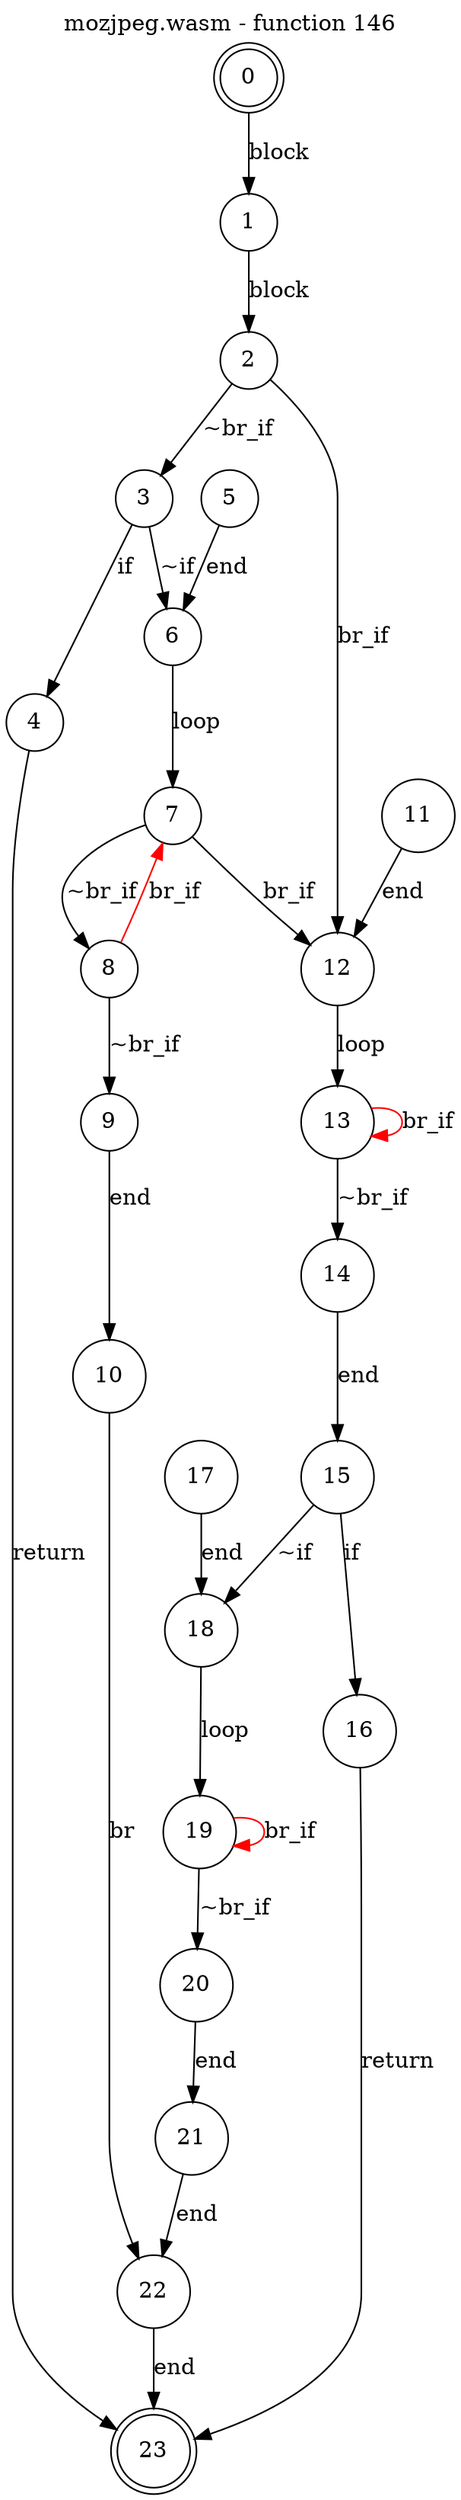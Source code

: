 digraph finite_state_machine {
    label = "mozjpeg.wasm - function 146"
    labelloc =  t
    labelfontsize = 16
    labelfontcolor = black
    labelfontname = "Helvetica"
    node [shape = doublecircle]; 0 23;
    node [shape = circle];
    0 -> 1[label = "block"];
    1 -> 2[label = "block"];
    2 -> 3[label = "~br_if"];
    2 -> 12[label = "br_if"];
    3 -> 4[label = "if"];
    3 -> 6[label = "~if"];
    4 -> 23[label = "return"];
    5 -> 6[label = "end"];
    6 -> 7[label = "loop"];
    7 -> 8[label = "~br_if"];
    7 -> 12[label = "br_if"];
    8 -> 9[label = "~br_if"];
    8 -> 7[color="red" label = "br_if"];
    9 -> 10[label = "end"];
    10 -> 22[label = "br"];
    11 -> 12[label = "end"];
    12 -> 13[label = "loop"];
    13 -> 14[label = "~br_if"];
    13 -> 13[color="red" label = "br_if"];
    14 -> 15[label = "end"];
    15 -> 16[label = "if"];
    15 -> 18[label = "~if"];
    16 -> 23[label = "return"];
    17 -> 18[label = "end"];
    18 -> 19[label = "loop"];
    19 -> 20[label = "~br_if"];
    19 -> 19[color="red" label = "br_if"];
    20 -> 21[label = "end"];
    21 -> 22[label = "end"];
    22 -> 23[label = "end"];
}
